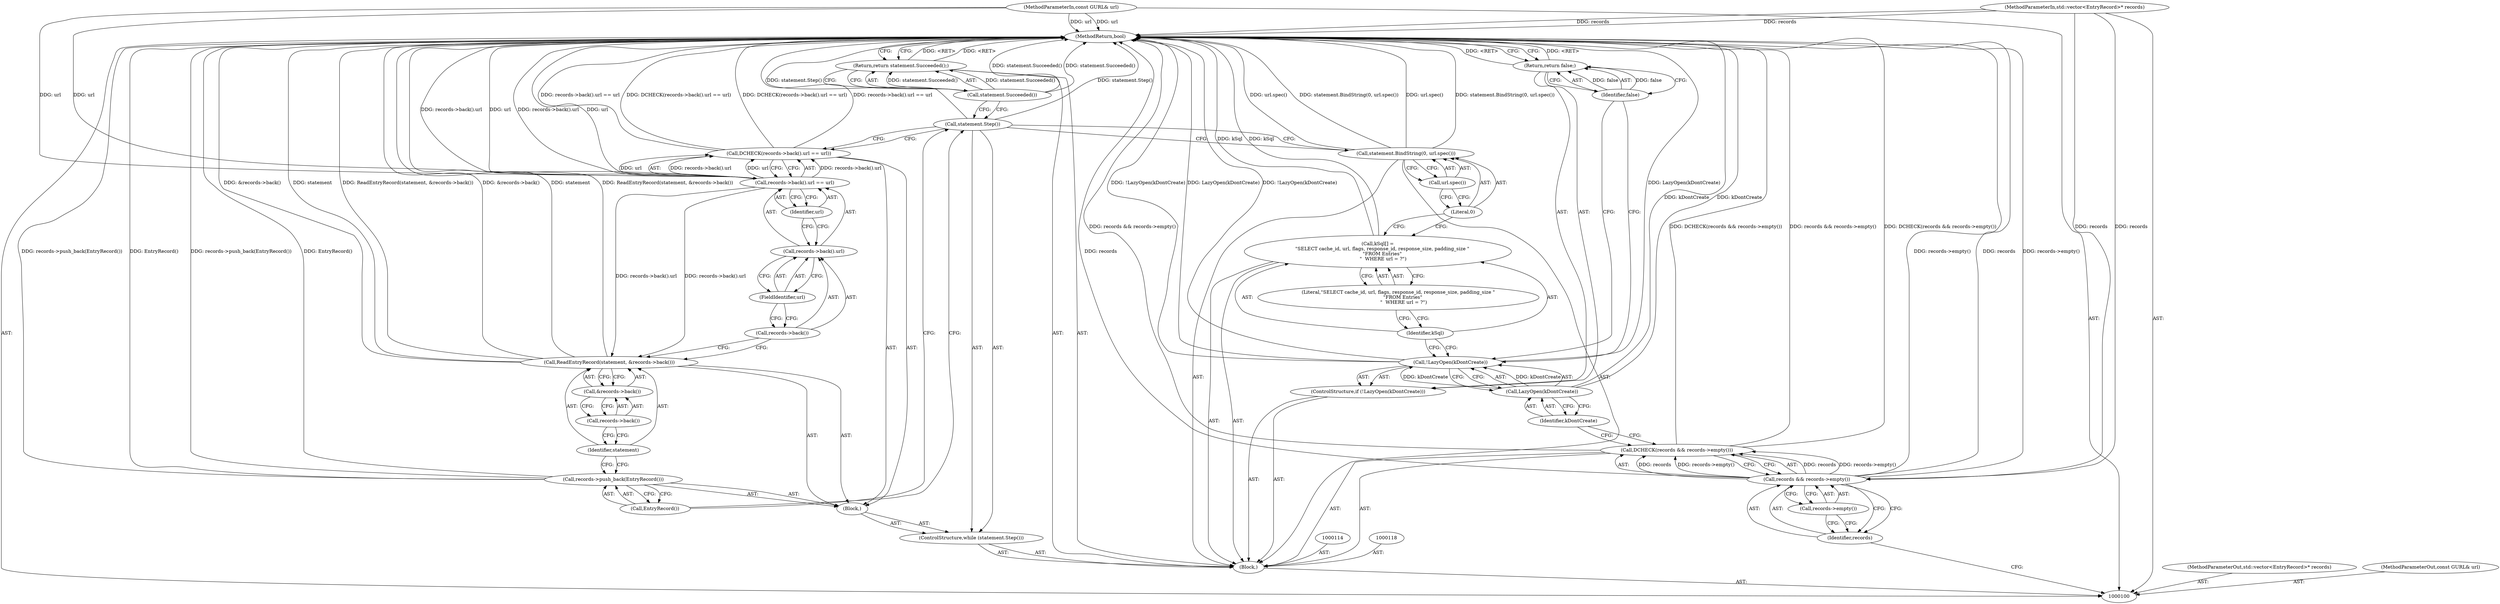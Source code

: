 digraph "0_Chrome_04aaacb936a08d70862d6d9d7e8354721ae46be8_8" {
"1000139" [label="(MethodReturn,bool)"];
"1000119" [label="(Call,statement.BindString(0, url.spec()))"];
"1000120" [label="(Literal,0)"];
"1000121" [label="(Call,url.spec())"];
"1000122" [label="(ControlStructure,while (statement.Step()))"];
"1000124" [label="(Block,)"];
"1000123" [label="(Call,statement.Step())"];
"1000126" [label="(Call,EntryRecord())"];
"1000125" [label="(Call,records->push_back(EntryRecord()))"];
"1000128" [label="(Identifier,statement)"];
"1000129" [label="(Call,&records->back())"];
"1000130" [label="(Call,records->back())"];
"1000127" [label="(Call,ReadEntryRecord(statement, &records->back()))"];
"1000132" [label="(Call,records->back().url == url)"];
"1000133" [label="(Call,records->back().url)"];
"1000134" [label="(Call,records->back())"];
"1000135" [label="(FieldIdentifier,url)"];
"1000136" [label="(Identifier,url)"];
"1000131" [label="(Call,DCHECK(records->back().url == url))"];
"1000102" [label="(MethodParameterIn,std::vector<EntryRecord>* records)"];
"1000219" [label="(MethodParameterOut,std::vector<EntryRecord>* records)"];
"1000101" [label="(MethodParameterIn,const GURL& url)"];
"1000218" [label="(MethodParameterOut,const GURL& url)"];
"1000103" [label="(Block,)"];
"1000137" [label="(Return,return statement.Succeeded();)"];
"1000138" [label="(Call,statement.Succeeded())"];
"1000104" [label="(Call,DCHECK(records && records->empty()))"];
"1000107" [label="(Call,records->empty())"];
"1000105" [label="(Call,records && records->empty())"];
"1000106" [label="(Identifier,records)"];
"1000111" [label="(Identifier,kDontCreate)"];
"1000108" [label="(ControlStructure,if (!LazyOpen(kDontCreate)))"];
"1000109" [label="(Call,!LazyOpen(kDontCreate))"];
"1000110" [label="(Call,LazyOpen(kDontCreate))"];
"1000113" [label="(Identifier,false)"];
"1000112" [label="(Return,return false;)"];
"1000115" [label="(Call,kSql[] =\n      \"SELECT cache_id, url, flags, response_id, response_size, padding_size \"\n      \"FROM Entries\"\n       \"  WHERE url = ?\")"];
"1000116" [label="(Identifier,kSql)"];
"1000117" [label="(Literal,\"SELECT cache_id, url, flags, response_id, response_size, padding_size \"\n      \"FROM Entries\"\n       \"  WHERE url = ?\")"];
"1000139" -> "1000100"  [label="AST: "];
"1000139" -> "1000112"  [label="CFG: "];
"1000139" -> "1000137"  [label="CFG: "];
"1000125" -> "1000139"  [label="DDG: EntryRecord()"];
"1000125" -> "1000139"  [label="DDG: records->push_back(EntryRecord())"];
"1000105" -> "1000139"  [label="DDG: records->empty()"];
"1000105" -> "1000139"  [label="DDG: records"];
"1000104" -> "1000139"  [label="DDG: DCHECK(records && records->empty())"];
"1000104" -> "1000139"  [label="DDG: records && records->empty()"];
"1000127" -> "1000139"  [label="DDG: ReadEntryRecord(statement, &records->back())"];
"1000127" -> "1000139"  [label="DDG: &records->back()"];
"1000127" -> "1000139"  [label="DDG: statement"];
"1000132" -> "1000139"  [label="DDG: url"];
"1000132" -> "1000139"  [label="DDG: records->back().url"];
"1000119" -> "1000139"  [label="DDG: statement.BindString(0, url.spec())"];
"1000119" -> "1000139"  [label="DDG: url.spec()"];
"1000131" -> "1000139"  [label="DDG: DCHECK(records->back().url == url)"];
"1000131" -> "1000139"  [label="DDG: records->back().url == url"];
"1000123" -> "1000139"  [label="DDG: statement.Step()"];
"1000102" -> "1000139"  [label="DDG: records"];
"1000101" -> "1000139"  [label="DDG: url"];
"1000109" -> "1000139"  [label="DDG: LazyOpen(kDontCreate)"];
"1000109" -> "1000139"  [label="DDG: !LazyOpen(kDontCreate)"];
"1000138" -> "1000139"  [label="DDG: statement.Succeeded()"];
"1000110" -> "1000139"  [label="DDG: kDontCreate"];
"1000115" -> "1000139"  [label="DDG: kSql"];
"1000112" -> "1000139"  [label="DDG: <RET>"];
"1000137" -> "1000139"  [label="DDG: <RET>"];
"1000119" -> "1000103"  [label="AST: "];
"1000119" -> "1000121"  [label="CFG: "];
"1000120" -> "1000119"  [label="AST: "];
"1000121" -> "1000119"  [label="AST: "];
"1000123" -> "1000119"  [label="CFG: "];
"1000119" -> "1000139"  [label="DDG: statement.BindString(0, url.spec())"];
"1000119" -> "1000139"  [label="DDG: url.spec()"];
"1000120" -> "1000119"  [label="AST: "];
"1000120" -> "1000115"  [label="CFG: "];
"1000121" -> "1000120"  [label="CFG: "];
"1000121" -> "1000119"  [label="AST: "];
"1000121" -> "1000120"  [label="CFG: "];
"1000119" -> "1000121"  [label="CFG: "];
"1000122" -> "1000103"  [label="AST: "];
"1000123" -> "1000122"  [label="AST: "];
"1000124" -> "1000122"  [label="AST: "];
"1000124" -> "1000122"  [label="AST: "];
"1000125" -> "1000124"  [label="AST: "];
"1000127" -> "1000124"  [label="AST: "];
"1000131" -> "1000124"  [label="AST: "];
"1000123" -> "1000122"  [label="AST: "];
"1000123" -> "1000131"  [label="CFG: "];
"1000123" -> "1000119"  [label="CFG: "];
"1000126" -> "1000123"  [label="CFG: "];
"1000138" -> "1000123"  [label="CFG: "];
"1000123" -> "1000139"  [label="DDG: statement.Step()"];
"1000126" -> "1000125"  [label="AST: "];
"1000126" -> "1000123"  [label="CFG: "];
"1000125" -> "1000126"  [label="CFG: "];
"1000125" -> "1000124"  [label="AST: "];
"1000125" -> "1000126"  [label="CFG: "];
"1000126" -> "1000125"  [label="AST: "];
"1000128" -> "1000125"  [label="CFG: "];
"1000125" -> "1000139"  [label="DDG: EntryRecord()"];
"1000125" -> "1000139"  [label="DDG: records->push_back(EntryRecord())"];
"1000128" -> "1000127"  [label="AST: "];
"1000128" -> "1000125"  [label="CFG: "];
"1000130" -> "1000128"  [label="CFG: "];
"1000129" -> "1000127"  [label="AST: "];
"1000129" -> "1000130"  [label="CFG: "];
"1000130" -> "1000129"  [label="AST: "];
"1000127" -> "1000129"  [label="CFG: "];
"1000130" -> "1000129"  [label="AST: "];
"1000130" -> "1000128"  [label="CFG: "];
"1000129" -> "1000130"  [label="CFG: "];
"1000127" -> "1000124"  [label="AST: "];
"1000127" -> "1000129"  [label="CFG: "];
"1000128" -> "1000127"  [label="AST: "];
"1000129" -> "1000127"  [label="AST: "];
"1000134" -> "1000127"  [label="CFG: "];
"1000127" -> "1000139"  [label="DDG: ReadEntryRecord(statement, &records->back())"];
"1000127" -> "1000139"  [label="DDG: &records->back()"];
"1000127" -> "1000139"  [label="DDG: statement"];
"1000132" -> "1000127"  [label="DDG: records->back().url"];
"1000132" -> "1000131"  [label="AST: "];
"1000132" -> "1000136"  [label="CFG: "];
"1000133" -> "1000132"  [label="AST: "];
"1000136" -> "1000132"  [label="AST: "];
"1000131" -> "1000132"  [label="CFG: "];
"1000132" -> "1000139"  [label="DDG: url"];
"1000132" -> "1000139"  [label="DDG: records->back().url"];
"1000132" -> "1000127"  [label="DDG: records->back().url"];
"1000132" -> "1000131"  [label="DDG: records->back().url"];
"1000132" -> "1000131"  [label="DDG: url"];
"1000101" -> "1000132"  [label="DDG: url"];
"1000133" -> "1000132"  [label="AST: "];
"1000133" -> "1000135"  [label="CFG: "];
"1000134" -> "1000133"  [label="AST: "];
"1000135" -> "1000133"  [label="AST: "];
"1000136" -> "1000133"  [label="CFG: "];
"1000134" -> "1000133"  [label="AST: "];
"1000134" -> "1000127"  [label="CFG: "];
"1000135" -> "1000134"  [label="CFG: "];
"1000135" -> "1000133"  [label="AST: "];
"1000135" -> "1000134"  [label="CFG: "];
"1000133" -> "1000135"  [label="CFG: "];
"1000136" -> "1000132"  [label="AST: "];
"1000136" -> "1000133"  [label="CFG: "];
"1000132" -> "1000136"  [label="CFG: "];
"1000131" -> "1000124"  [label="AST: "];
"1000131" -> "1000132"  [label="CFG: "];
"1000132" -> "1000131"  [label="AST: "];
"1000123" -> "1000131"  [label="CFG: "];
"1000131" -> "1000139"  [label="DDG: DCHECK(records->back().url == url)"];
"1000131" -> "1000139"  [label="DDG: records->back().url == url"];
"1000132" -> "1000131"  [label="DDG: records->back().url"];
"1000132" -> "1000131"  [label="DDG: url"];
"1000102" -> "1000100"  [label="AST: "];
"1000102" -> "1000139"  [label="DDG: records"];
"1000102" -> "1000105"  [label="DDG: records"];
"1000219" -> "1000100"  [label="AST: "];
"1000101" -> "1000100"  [label="AST: "];
"1000101" -> "1000139"  [label="DDG: url"];
"1000101" -> "1000132"  [label="DDG: url"];
"1000218" -> "1000100"  [label="AST: "];
"1000103" -> "1000100"  [label="AST: "];
"1000104" -> "1000103"  [label="AST: "];
"1000108" -> "1000103"  [label="AST: "];
"1000114" -> "1000103"  [label="AST: "];
"1000115" -> "1000103"  [label="AST: "];
"1000118" -> "1000103"  [label="AST: "];
"1000119" -> "1000103"  [label="AST: "];
"1000122" -> "1000103"  [label="AST: "];
"1000137" -> "1000103"  [label="AST: "];
"1000137" -> "1000103"  [label="AST: "];
"1000137" -> "1000138"  [label="CFG: "];
"1000138" -> "1000137"  [label="AST: "];
"1000139" -> "1000137"  [label="CFG: "];
"1000137" -> "1000139"  [label="DDG: <RET>"];
"1000138" -> "1000137"  [label="DDG: statement.Succeeded()"];
"1000138" -> "1000137"  [label="AST: "];
"1000138" -> "1000123"  [label="CFG: "];
"1000137" -> "1000138"  [label="CFG: "];
"1000138" -> "1000139"  [label="DDG: statement.Succeeded()"];
"1000138" -> "1000137"  [label="DDG: statement.Succeeded()"];
"1000104" -> "1000103"  [label="AST: "];
"1000104" -> "1000105"  [label="CFG: "];
"1000105" -> "1000104"  [label="AST: "];
"1000111" -> "1000104"  [label="CFG: "];
"1000104" -> "1000139"  [label="DDG: DCHECK(records && records->empty())"];
"1000104" -> "1000139"  [label="DDG: records && records->empty()"];
"1000105" -> "1000104"  [label="DDG: records"];
"1000105" -> "1000104"  [label="DDG: records->empty()"];
"1000107" -> "1000105"  [label="AST: "];
"1000107" -> "1000106"  [label="CFG: "];
"1000105" -> "1000107"  [label="CFG: "];
"1000105" -> "1000104"  [label="AST: "];
"1000105" -> "1000106"  [label="CFG: "];
"1000105" -> "1000107"  [label="CFG: "];
"1000106" -> "1000105"  [label="AST: "];
"1000107" -> "1000105"  [label="AST: "];
"1000104" -> "1000105"  [label="CFG: "];
"1000105" -> "1000139"  [label="DDG: records->empty()"];
"1000105" -> "1000139"  [label="DDG: records"];
"1000105" -> "1000104"  [label="DDG: records"];
"1000105" -> "1000104"  [label="DDG: records->empty()"];
"1000102" -> "1000105"  [label="DDG: records"];
"1000106" -> "1000105"  [label="AST: "];
"1000106" -> "1000100"  [label="CFG: "];
"1000107" -> "1000106"  [label="CFG: "];
"1000105" -> "1000106"  [label="CFG: "];
"1000111" -> "1000110"  [label="AST: "];
"1000111" -> "1000104"  [label="CFG: "];
"1000110" -> "1000111"  [label="CFG: "];
"1000108" -> "1000103"  [label="AST: "];
"1000109" -> "1000108"  [label="AST: "];
"1000112" -> "1000108"  [label="AST: "];
"1000109" -> "1000108"  [label="AST: "];
"1000109" -> "1000110"  [label="CFG: "];
"1000110" -> "1000109"  [label="AST: "];
"1000113" -> "1000109"  [label="CFG: "];
"1000116" -> "1000109"  [label="CFG: "];
"1000109" -> "1000139"  [label="DDG: LazyOpen(kDontCreate)"];
"1000109" -> "1000139"  [label="DDG: !LazyOpen(kDontCreate)"];
"1000110" -> "1000109"  [label="DDG: kDontCreate"];
"1000110" -> "1000109"  [label="AST: "];
"1000110" -> "1000111"  [label="CFG: "];
"1000111" -> "1000110"  [label="AST: "];
"1000109" -> "1000110"  [label="CFG: "];
"1000110" -> "1000139"  [label="DDG: kDontCreate"];
"1000110" -> "1000109"  [label="DDG: kDontCreate"];
"1000113" -> "1000112"  [label="AST: "];
"1000113" -> "1000109"  [label="CFG: "];
"1000112" -> "1000113"  [label="CFG: "];
"1000113" -> "1000112"  [label="DDG: false"];
"1000112" -> "1000108"  [label="AST: "];
"1000112" -> "1000113"  [label="CFG: "];
"1000113" -> "1000112"  [label="AST: "];
"1000139" -> "1000112"  [label="CFG: "];
"1000112" -> "1000139"  [label="DDG: <RET>"];
"1000113" -> "1000112"  [label="DDG: false"];
"1000115" -> "1000103"  [label="AST: "];
"1000115" -> "1000117"  [label="CFG: "];
"1000116" -> "1000115"  [label="AST: "];
"1000117" -> "1000115"  [label="AST: "];
"1000120" -> "1000115"  [label="CFG: "];
"1000115" -> "1000139"  [label="DDG: kSql"];
"1000116" -> "1000115"  [label="AST: "];
"1000116" -> "1000109"  [label="CFG: "];
"1000117" -> "1000116"  [label="CFG: "];
"1000117" -> "1000115"  [label="AST: "];
"1000117" -> "1000116"  [label="CFG: "];
"1000115" -> "1000117"  [label="CFG: "];
}
